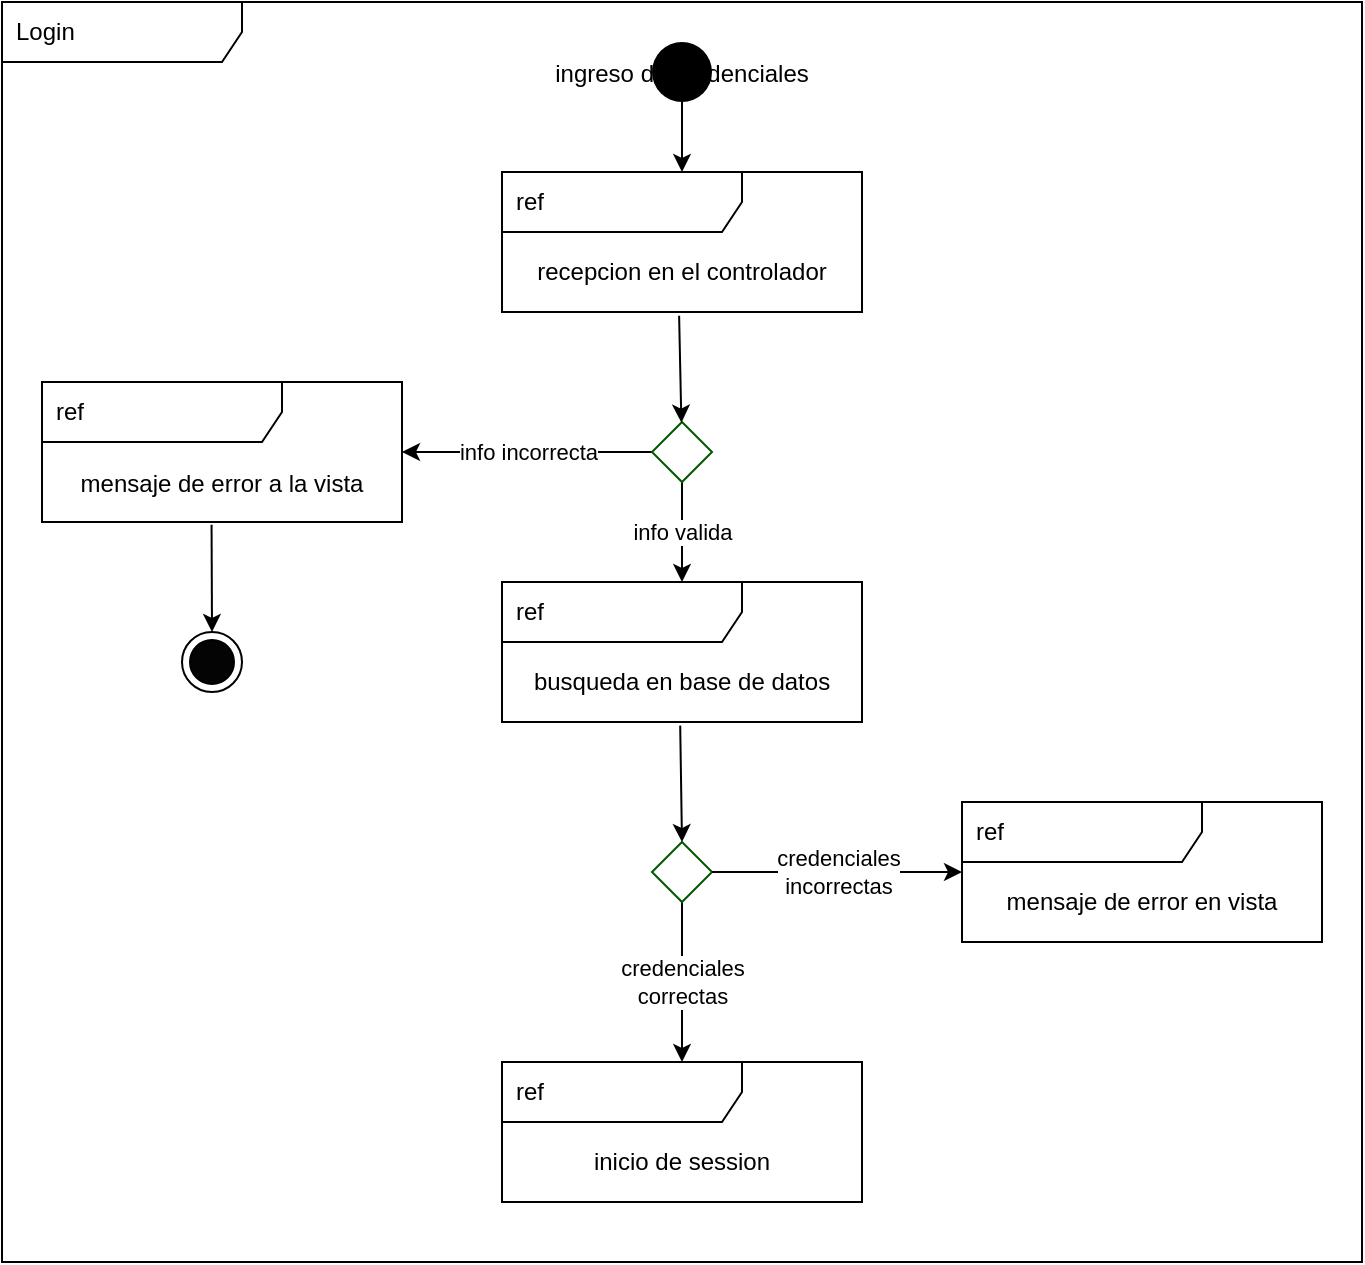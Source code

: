 <mxfile>
    <diagram id="hs05f5yucQdFXxDa2NRA" name="Page-1">
        <mxGraphModel dx="736" dy="543" grid="1" gridSize="10" guides="1" tooltips="1" connect="1" arrows="1" fold="1" page="1" pageScale="1" pageWidth="850" pageHeight="1100" math="0" shadow="0">
            <root>
                <mxCell id="0"/>
                <mxCell id="1" parent="0"/>
                <mxCell id="3" value="Login" style="shape=umlFrame;whiteSpace=wrap;html=1;width=120;height=30;boundedLbl=1;verticalAlign=middle;align=left;spacingLeft=5;fillColor=default;" vertex="1" parent="1">
                    <mxGeometry x="80" y="220" width="680" height="630" as="geometry"/>
                </mxCell>
                <mxCell id="10" style="edgeStyle=none;html=1;exitX=0.5;exitY=1;exitDx=0;exitDy=0;" edge="1" parent="1" source="4" target="12">
                    <mxGeometry relative="1" as="geometry">
                        <mxPoint x="420" y="320" as="targetPoint"/>
                    </mxGeometry>
                </mxCell>
                <mxCell id="4" value="ingreso de credenciales" style="ellipse;strokeColor=none;fillColor=#000000;" vertex="1" parent="1">
                    <mxGeometry x="405" y="240" width="30" height="30" as="geometry"/>
                </mxCell>
                <mxCell id="5" value="" style="ellipse;html=1;shape=endState;strokeColor=#000000;fillColor=#040405;" vertex="1" parent="1">
                    <mxGeometry x="170" y="535" width="30" height="30" as="geometry"/>
                </mxCell>
                <mxCell id="7" value="ref" style="shape=umlFrame;whiteSpace=wrap;html=1;width=120;height=30;boundedLbl=1;verticalAlign=middle;align=left;spacingLeft=5;" vertex="1" parent="1">
                    <mxGeometry x="330" y="510" width="180" height="70" as="geometry"/>
                </mxCell>
                <mxCell id="8" value="busqueda en base de datos" style="text;html=1;strokeColor=none;fillColor=none;align=center;verticalAlign=middle;whiteSpace=wrap;rounded=0;" vertex="1" parent="1">
                    <mxGeometry x="340" y="545" width="160" height="30" as="geometry"/>
                </mxCell>
                <mxCell id="16" value="info valida" style="edgeStyle=none;html=1;exitX=0.5;exitY=1;exitDx=0;exitDy=0;" edge="1" parent="1" source="11" target="7">
                    <mxGeometry relative="1" as="geometry"/>
                </mxCell>
                <mxCell id="20" value="info incorrecta" style="edgeStyle=none;html=1;exitX=0;exitY=0.5;exitDx=0;exitDy=0;" edge="1" parent="1" source="11" target="17">
                    <mxGeometry relative="1" as="geometry"/>
                </mxCell>
                <mxCell id="11" value="" style="rhombus;strokeColor=#005700;fillColor=none;fontColor=#ffffff;" vertex="1" parent="1">
                    <mxGeometry x="405" y="430" width="30" height="30" as="geometry"/>
                </mxCell>
                <mxCell id="12" value="ref" style="shape=umlFrame;whiteSpace=wrap;html=1;width=120;height=30;boundedLbl=1;verticalAlign=middle;align=left;spacingLeft=5;" vertex="1" parent="1">
                    <mxGeometry x="330" y="305" width="180" height="70" as="geometry"/>
                </mxCell>
                <mxCell id="13" value="recepcion en el controlador" style="text;html=1;strokeColor=none;fillColor=none;align=center;verticalAlign=middle;whiteSpace=wrap;rounded=0;" vertex="1" parent="1">
                    <mxGeometry x="340" y="340" width="160" height="30" as="geometry"/>
                </mxCell>
                <mxCell id="15" value="" style="endArrow=classic;html=1;exitX=0.492;exitY=1.027;exitDx=0;exitDy=0;exitPerimeter=0;" edge="1" parent="1" source="12" target="11">
                    <mxGeometry width="50" height="50" relative="1" as="geometry">
                        <mxPoint x="490" y="395" as="sourcePoint"/>
                        <mxPoint x="490" y="455" as="targetPoint"/>
                    </mxGeometry>
                </mxCell>
                <mxCell id="17" value="ref" style="shape=umlFrame;whiteSpace=wrap;html=1;width=120;height=30;boundedLbl=1;verticalAlign=middle;align=left;spacingLeft=5;" vertex="1" parent="1">
                    <mxGeometry x="100" y="410" width="180" height="70" as="geometry"/>
                </mxCell>
                <mxCell id="19" value="" style="endArrow=classic;html=1;exitX=0.471;exitY=1.02;exitDx=0;exitDy=0;exitPerimeter=0;entryX=0.5;entryY=0;entryDx=0;entryDy=0;" edge="1" parent="1" source="17" target="5">
                    <mxGeometry width="50" height="50" relative="1" as="geometry">
                        <mxPoint x="400" y="520" as="sourcePoint"/>
                        <mxPoint x="450" y="470" as="targetPoint"/>
                    </mxGeometry>
                </mxCell>
                <mxCell id="21" value="mensaje de error a la vista" style="text;html=1;strokeColor=none;fillColor=none;align=center;verticalAlign=middle;whiteSpace=wrap;rounded=0;" vertex="1" parent="1">
                    <mxGeometry x="110" y="446" width="160" height="30" as="geometry"/>
                </mxCell>
                <mxCell id="22" value="ref" style="shape=umlFrame;whiteSpace=wrap;html=1;width=120;height=30;boundedLbl=1;verticalAlign=middle;align=left;spacingLeft=5;" vertex="1" parent="1">
                    <mxGeometry x="560" y="620" width="180" height="70" as="geometry"/>
                </mxCell>
                <mxCell id="23" value="mensaje de error en vista" style="text;html=1;strokeColor=none;fillColor=none;align=center;verticalAlign=middle;whiteSpace=wrap;rounded=0;" vertex="1" parent="1">
                    <mxGeometry x="570" y="655" width="160" height="30" as="geometry"/>
                </mxCell>
                <mxCell id="29" value="credenciales&lt;br&gt;correctas" style="edgeStyle=none;html=1;exitX=0.5;exitY=1;exitDx=0;exitDy=0;" edge="1" parent="1" source="24" target="27">
                    <mxGeometry relative="1" as="geometry"/>
                </mxCell>
                <mxCell id="24" value="" style="rhombus;strokeColor=#005700;fillColor=none;fontColor=#ffffff;" vertex="1" parent="1">
                    <mxGeometry x="405" y="640" width="30" height="30" as="geometry"/>
                </mxCell>
                <mxCell id="25" value="" style="endArrow=classic;html=1;entryX=0.5;entryY=0;entryDx=0;entryDy=0;exitX=0.495;exitY=1.026;exitDx=0;exitDy=0;exitPerimeter=0;" edge="1" parent="1" source="7" target="24">
                    <mxGeometry width="50" height="50" relative="1" as="geometry">
                        <mxPoint x="350" y="640" as="sourcePoint"/>
                        <mxPoint x="400" y="590" as="targetPoint"/>
                    </mxGeometry>
                </mxCell>
                <mxCell id="26" value="credenciales&lt;br&gt;incorrectas" style="endArrow=classic;html=1;exitX=1;exitY=0.5;exitDx=0;exitDy=0;" edge="1" parent="1" source="24" target="22">
                    <mxGeometry width="50" height="50" relative="1" as="geometry">
                        <mxPoint x="350" y="640" as="sourcePoint"/>
                        <mxPoint x="400" y="590" as="targetPoint"/>
                    </mxGeometry>
                </mxCell>
                <mxCell id="27" value="ref" style="shape=umlFrame;whiteSpace=wrap;html=1;width=120;height=30;boundedLbl=1;verticalAlign=middle;align=left;spacingLeft=5;" vertex="1" parent="1">
                    <mxGeometry x="330" y="750" width="180" height="70" as="geometry"/>
                </mxCell>
                <mxCell id="28" value="inicio de session" style="text;html=1;strokeColor=none;fillColor=none;align=center;verticalAlign=middle;whiteSpace=wrap;rounded=0;" vertex="1" parent="1">
                    <mxGeometry x="340" y="785" width="160" height="30" as="geometry"/>
                </mxCell>
            </root>
        </mxGraphModel>
    </diagram>
</mxfile>